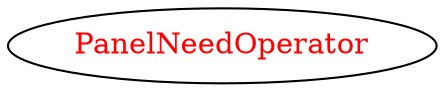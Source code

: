 digraph dependencyGraph {
 concentrate=true;
 ranksep="2.0";
 rankdir="LR"; 
 splines="ortho";
"PanelNeedOperator" [fontcolor="red"];
}